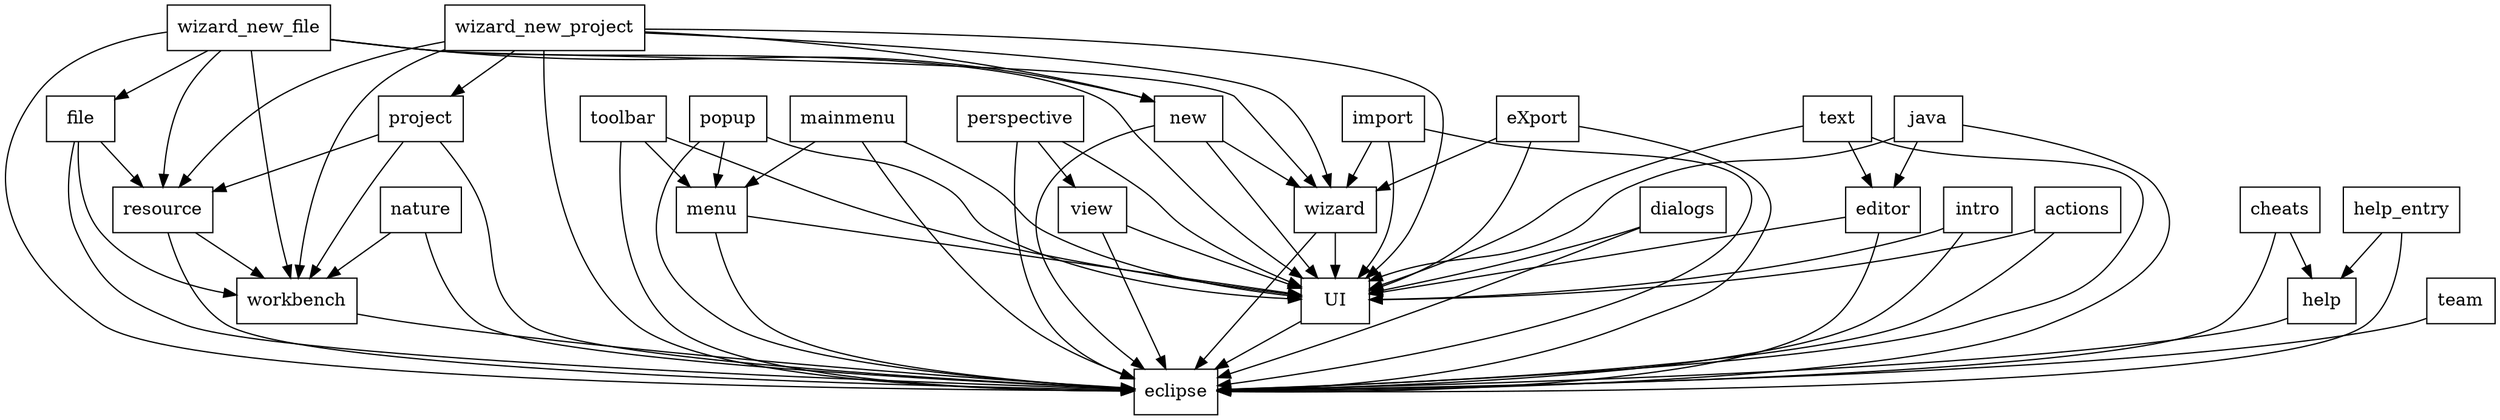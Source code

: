 digraph{
graph [rankdir=TB];
node [shape=box];
edge [arrowhead=normal];
0[label="toolbar",]
1[label="wizard",]
2[label="wizard_new_file",]
3[label="eclipse",]
4[label="wizard_new_project",]
5[label="help",]
6[label="cheats",]
7[label="nature",]
8[label="popup",]
9[label="mainmenu",]
10[label="file",]
11[label="perspective",]
12[label="import",]
13[label="workbench",]
14[label="dialogs",]
15[label="text",]
16[label="menu",]
17[label="UI",]
18[label="resource",]
19[label="team",]
20[label="intro",]
21[label="project",]
22[label="editor",]
23[label="help_entry",]
24[label="new",]
25[label="eXport",]
26[label="java",]
27[label="view",]
28[label="actions",]
0->3[label="",]
0->16[label="",]
0->17[label="",]
1->3[label="",]
1->17[label="",]
2->1[label="",]
2->3[label="",]
2->10[label="",]
2->13[label="",]
2->17[label="",]
2->18[label="",]
2->24[label="",]
4->1[label="",]
4->3[label="",]
4->13[label="",]
4->17[label="",]
4->18[label="",]
4->21[label="",]
4->24[label="",]
5->3[label="",]
6->3[label="",]
6->5[label="",]
7->3[label="",]
7->13[label="",]
8->3[label="",]
8->16[label="",]
8->17[label="",]
9->3[label="",]
9->16[label="",]
9->17[label="",]
10->3[label="",]
10->13[label="",]
10->18[label="",]
11->3[label="",]
11->17[label="",]
11->27[label="",]
12->1[label="",]
12->3[label="",]
12->17[label="",]
13->3[label="",]
14->3[label="",]
14->17[label="",]
15->3[label="",]
15->17[label="",]
15->22[label="",]
16->3[label="",]
16->17[label="",]
17->3[label="",]
18->3[label="",]
18->13[label="",]
19->3[label="",]
20->3[label="",]
20->17[label="",]
21->3[label="",]
21->13[label="",]
21->18[label="",]
22->3[label="",]
22->17[label="",]
23->3[label="",]
23->5[label="",]
24->1[label="",]
24->3[label="",]
24->17[label="",]
25->1[label="",]
25->3[label="",]
25->17[label="",]
26->3[label="",]
26->17[label="",]
26->22[label="",]
27->3[label="",]
27->17[label="",]
28->3[label="",]
28->17[label="",]
}
